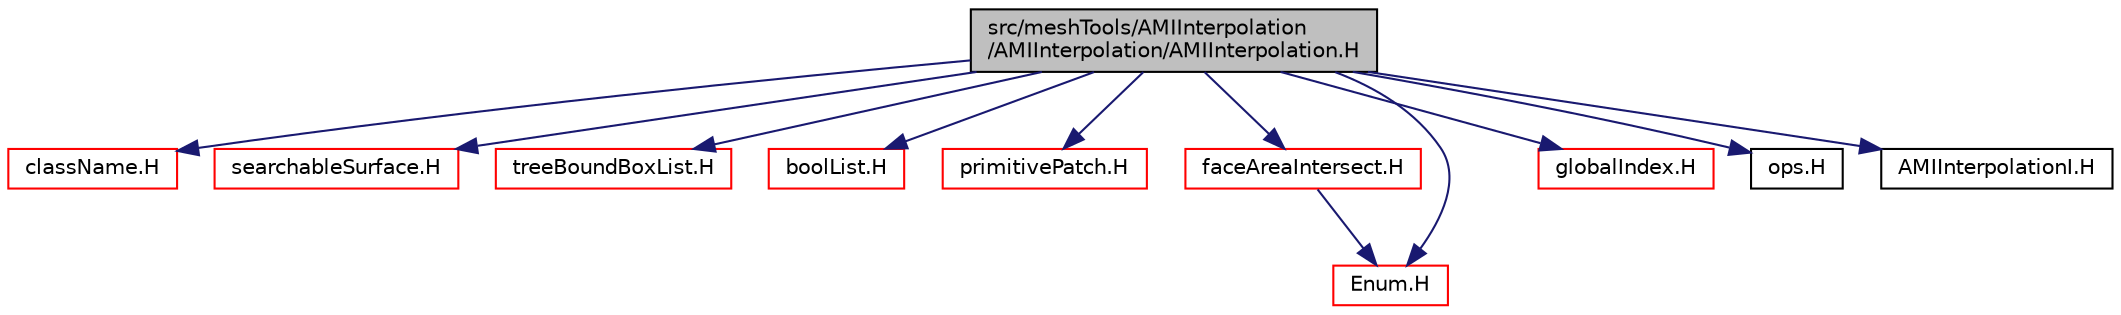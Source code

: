 digraph "src/meshTools/AMIInterpolation/AMIInterpolation/AMIInterpolation.H"
{
  bgcolor="transparent";
  edge [fontname="Helvetica",fontsize="10",labelfontname="Helvetica",labelfontsize="10"];
  node [fontname="Helvetica",fontsize="10",shape=record];
  Node1 [label="src/meshTools/AMIInterpolation\l/AMIInterpolation/AMIInterpolation.H",height=0.2,width=0.4,color="black", fillcolor="grey75", style="filled" fontcolor="black"];
  Node1 -> Node2 [color="midnightblue",fontsize="10",style="solid",fontname="Helvetica"];
  Node2 [label="className.H",height=0.2,width=0.4,color="red",URL="$className_8H.html",tooltip="Macro definitions for declaring ClassName(), NamespaceName(), etc. "];
  Node1 -> Node3 [color="midnightblue",fontsize="10",style="solid",fontname="Helvetica"];
  Node3 [label="searchableSurface.H",height=0.2,width=0.4,color="red",URL="$searchableSurface_8H.html"];
  Node1 -> Node4 [color="midnightblue",fontsize="10",style="solid",fontname="Helvetica"];
  Node4 [label="treeBoundBoxList.H",height=0.2,width=0.4,color="red",URL="$treeBoundBoxList_8H.html"];
  Node1 -> Node5 [color="midnightblue",fontsize="10",style="solid",fontname="Helvetica"];
  Node5 [label="boolList.H",height=0.2,width=0.4,color="red",URL="$boolList_8H.html"];
  Node1 -> Node6 [color="midnightblue",fontsize="10",style="solid",fontname="Helvetica"];
  Node6 [label="primitivePatch.H",height=0.2,width=0.4,color="red",URL="$primitivePatch_8H.html"];
  Node1 -> Node7 [color="midnightblue",fontsize="10",style="solid",fontname="Helvetica"];
  Node7 [label="faceAreaIntersect.H",height=0.2,width=0.4,color="red",URL="$faceAreaIntersect_8H.html"];
  Node7 -> Node8 [color="midnightblue",fontsize="10",style="solid",fontname="Helvetica"];
  Node8 [label="Enum.H",height=0.2,width=0.4,color="red",URL="$Enum_8H.html"];
  Node1 -> Node9 [color="midnightblue",fontsize="10",style="solid",fontname="Helvetica"];
  Node9 [label="globalIndex.H",height=0.2,width=0.4,color="red",URL="$globalIndex_8H.html"];
  Node1 -> Node10 [color="midnightblue",fontsize="10",style="solid",fontname="Helvetica"];
  Node10 [label="ops.H",height=0.2,width=0.4,color="black",URL="$ops_8H.html",tooltip="Various functors for unary and binary operations. Can be used for parallel combine-reduce operations ..."];
  Node1 -> Node8 [color="midnightblue",fontsize="10",style="solid",fontname="Helvetica"];
  Node1 -> Node11 [color="midnightblue",fontsize="10",style="solid",fontname="Helvetica"];
  Node11 [label="AMIInterpolationI.H",height=0.2,width=0.4,color="black",URL="$AMIInterpolationI_8H.html"];
}
